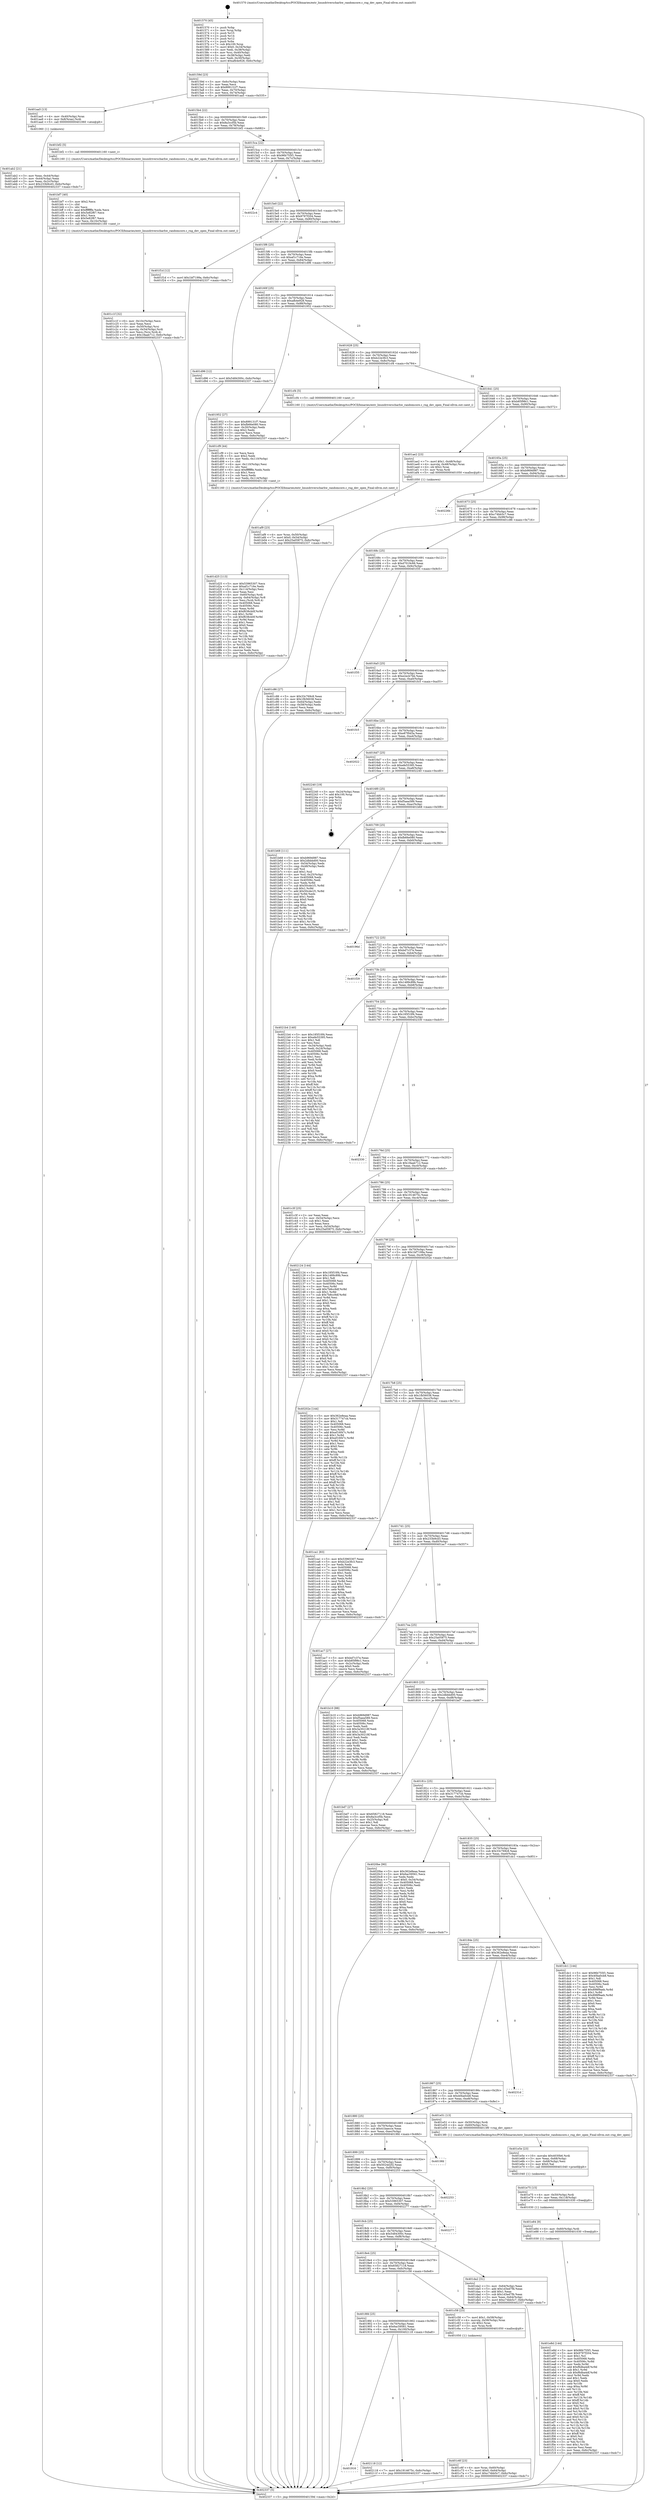 digraph "0x401570" {
  label = "0x401570 (/mnt/c/Users/mathe/Desktop/tcc/POCII/binaries/extr_linuxdriverscharhw_randomcore.c_rng_dev_open_Final-ollvm.out::main(0))"
  labelloc = "t"
  node[shape=record]

  Entry [label="",width=0.3,height=0.3,shape=circle,fillcolor=black,style=filled]
  "0x40159d" [label="{
     0x40159d [23]\l
     | [instrs]\l
     &nbsp;&nbsp;0x40159d \<+3\>: mov -0x6c(%rbp),%eax\l
     &nbsp;&nbsp;0x4015a0 \<+2\>: mov %eax,%ecx\l
     &nbsp;&nbsp;0x4015a2 \<+6\>: sub $0x899131f7,%ecx\l
     &nbsp;&nbsp;0x4015a8 \<+3\>: mov %eax,-0x70(%rbp)\l
     &nbsp;&nbsp;0x4015ab \<+3\>: mov %ecx,-0x74(%rbp)\l
     &nbsp;&nbsp;0x4015ae \<+6\>: je 0000000000401aa5 \<main+0x535\>\l
  }"]
  "0x401aa5" [label="{
     0x401aa5 [13]\l
     | [instrs]\l
     &nbsp;&nbsp;0x401aa5 \<+4\>: mov -0x40(%rbp),%rax\l
     &nbsp;&nbsp;0x401aa9 \<+4\>: mov 0x8(%rax),%rdi\l
     &nbsp;&nbsp;0x401aad \<+5\>: call 0000000000401060 \<atoi@plt\>\l
     | [calls]\l
     &nbsp;&nbsp;0x401060 \{1\} (unknown)\l
  }"]
  "0x4015b4" [label="{
     0x4015b4 [22]\l
     | [instrs]\l
     &nbsp;&nbsp;0x4015b4 \<+5\>: jmp 00000000004015b9 \<main+0x49\>\l
     &nbsp;&nbsp;0x4015b9 \<+3\>: mov -0x70(%rbp),%eax\l
     &nbsp;&nbsp;0x4015bc \<+5\>: sub $0x8a3ccf5b,%eax\l
     &nbsp;&nbsp;0x4015c1 \<+3\>: mov %eax,-0x78(%rbp)\l
     &nbsp;&nbsp;0x4015c4 \<+6\>: je 0000000000401bf2 \<main+0x682\>\l
  }"]
  Exit [label="",width=0.3,height=0.3,shape=circle,fillcolor=black,style=filled,peripheries=2]
  "0x401bf2" [label="{
     0x401bf2 [5]\l
     | [instrs]\l
     &nbsp;&nbsp;0x401bf2 \<+5\>: call 0000000000401160 \<next_i\>\l
     | [calls]\l
     &nbsp;&nbsp;0x401160 \{1\} (/mnt/c/Users/mathe/Desktop/tcc/POCII/binaries/extr_linuxdriverscharhw_randomcore.c_rng_dev_open_Final-ollvm.out::next_i)\l
  }"]
  "0x4015ca" [label="{
     0x4015ca [22]\l
     | [instrs]\l
     &nbsp;&nbsp;0x4015ca \<+5\>: jmp 00000000004015cf \<main+0x5f\>\l
     &nbsp;&nbsp;0x4015cf \<+3\>: mov -0x70(%rbp),%eax\l
     &nbsp;&nbsp;0x4015d2 \<+5\>: sub $0x96b755f1,%eax\l
     &nbsp;&nbsp;0x4015d7 \<+3\>: mov %eax,-0x7c(%rbp)\l
     &nbsp;&nbsp;0x4015da \<+6\>: je 00000000004022c4 \<main+0xd54\>\l
  }"]
  "0x401916" [label="{
     0x401916\l
  }", style=dashed]
  "0x4022c4" [label="{
     0x4022c4\l
  }", style=dashed]
  "0x4015e0" [label="{
     0x4015e0 [22]\l
     | [instrs]\l
     &nbsp;&nbsp;0x4015e0 \<+5\>: jmp 00000000004015e5 \<main+0x75\>\l
     &nbsp;&nbsp;0x4015e5 \<+3\>: mov -0x70(%rbp),%eax\l
     &nbsp;&nbsp;0x4015e8 \<+5\>: sub $0x9797f204,%eax\l
     &nbsp;&nbsp;0x4015ed \<+3\>: mov %eax,-0x80(%rbp)\l
     &nbsp;&nbsp;0x4015f0 \<+6\>: je 0000000000401f1d \<main+0x9ad\>\l
  }"]
  "0x402118" [label="{
     0x402118 [12]\l
     | [instrs]\l
     &nbsp;&nbsp;0x402118 \<+7\>: movl $0x1914675c,-0x6c(%rbp)\l
     &nbsp;&nbsp;0x40211f \<+5\>: jmp 0000000000402337 \<main+0xdc7\>\l
  }"]
  "0x401f1d" [label="{
     0x401f1d [12]\l
     | [instrs]\l
     &nbsp;&nbsp;0x401f1d \<+7\>: movl $0x1bf7199a,-0x6c(%rbp)\l
     &nbsp;&nbsp;0x401f24 \<+5\>: jmp 0000000000402337 \<main+0xdc7\>\l
  }"]
  "0x4015f6" [label="{
     0x4015f6 [25]\l
     | [instrs]\l
     &nbsp;&nbsp;0x4015f6 \<+5\>: jmp 00000000004015fb \<main+0x8b\>\l
     &nbsp;&nbsp;0x4015fb \<+3\>: mov -0x70(%rbp),%eax\l
     &nbsp;&nbsp;0x4015fe \<+5\>: sub $0xaf1c716e,%eax\l
     &nbsp;&nbsp;0x401603 \<+6\>: mov %eax,-0x84(%rbp)\l
     &nbsp;&nbsp;0x401609 \<+6\>: je 0000000000401d96 \<main+0x826\>\l
  }"]
  "0x401e8d" [label="{
     0x401e8d [144]\l
     | [instrs]\l
     &nbsp;&nbsp;0x401e8d \<+5\>: mov $0x96b755f1,%eax\l
     &nbsp;&nbsp;0x401e92 \<+5\>: mov $0x9797f204,%esi\l
     &nbsp;&nbsp;0x401e97 \<+2\>: mov $0x1,%cl\l
     &nbsp;&nbsp;0x401e99 \<+7\>: mov 0x405068,%edx\l
     &nbsp;&nbsp;0x401ea0 \<+8\>: mov 0x40506c,%r8d\l
     &nbsp;&nbsp;0x401ea8 \<+3\>: mov %edx,%r9d\l
     &nbsp;&nbsp;0x401eab \<+7\>: add $0xf6dba4df,%r9d\l
     &nbsp;&nbsp;0x401eb2 \<+4\>: sub $0x1,%r9d\l
     &nbsp;&nbsp;0x401eb6 \<+7\>: sub $0xf6dba4df,%r9d\l
     &nbsp;&nbsp;0x401ebd \<+4\>: imul %r9d,%edx\l
     &nbsp;&nbsp;0x401ec1 \<+3\>: and $0x1,%edx\l
     &nbsp;&nbsp;0x401ec4 \<+3\>: cmp $0x0,%edx\l
     &nbsp;&nbsp;0x401ec7 \<+4\>: sete %r10b\l
     &nbsp;&nbsp;0x401ecb \<+4\>: cmp $0xa,%r8d\l
     &nbsp;&nbsp;0x401ecf \<+4\>: setl %r11b\l
     &nbsp;&nbsp;0x401ed3 \<+3\>: mov %r10b,%bl\l
     &nbsp;&nbsp;0x401ed6 \<+3\>: xor $0xff,%bl\l
     &nbsp;&nbsp;0x401ed9 \<+3\>: mov %r11b,%r14b\l
     &nbsp;&nbsp;0x401edc \<+4\>: xor $0xff,%r14b\l
     &nbsp;&nbsp;0x401ee0 \<+3\>: xor $0x0,%cl\l
     &nbsp;&nbsp;0x401ee3 \<+3\>: mov %bl,%r15b\l
     &nbsp;&nbsp;0x401ee6 \<+4\>: and $0x0,%r15b\l
     &nbsp;&nbsp;0x401eea \<+3\>: and %cl,%r10b\l
     &nbsp;&nbsp;0x401eed \<+3\>: mov %r14b,%r12b\l
     &nbsp;&nbsp;0x401ef0 \<+4\>: and $0x0,%r12b\l
     &nbsp;&nbsp;0x401ef4 \<+3\>: and %cl,%r11b\l
     &nbsp;&nbsp;0x401ef7 \<+3\>: or %r10b,%r15b\l
     &nbsp;&nbsp;0x401efa \<+3\>: or %r11b,%r12b\l
     &nbsp;&nbsp;0x401efd \<+3\>: xor %r12b,%r15b\l
     &nbsp;&nbsp;0x401f00 \<+3\>: or %r14b,%bl\l
     &nbsp;&nbsp;0x401f03 \<+3\>: xor $0xff,%bl\l
     &nbsp;&nbsp;0x401f06 \<+3\>: or $0x0,%cl\l
     &nbsp;&nbsp;0x401f09 \<+2\>: and %cl,%bl\l
     &nbsp;&nbsp;0x401f0b \<+3\>: or %bl,%r15b\l
     &nbsp;&nbsp;0x401f0e \<+4\>: test $0x1,%r15b\l
     &nbsp;&nbsp;0x401f12 \<+3\>: cmovne %esi,%eax\l
     &nbsp;&nbsp;0x401f15 \<+3\>: mov %eax,-0x6c(%rbp)\l
     &nbsp;&nbsp;0x401f18 \<+5\>: jmp 0000000000402337 \<main+0xdc7\>\l
  }"]
  "0x401d96" [label="{
     0x401d96 [12]\l
     | [instrs]\l
     &nbsp;&nbsp;0x401d96 \<+7\>: movl $0x5484300c,-0x6c(%rbp)\l
     &nbsp;&nbsp;0x401d9d \<+5\>: jmp 0000000000402337 \<main+0xdc7\>\l
  }"]
  "0x40160f" [label="{
     0x40160f [25]\l
     | [instrs]\l
     &nbsp;&nbsp;0x40160f \<+5\>: jmp 0000000000401614 \<main+0xa4\>\l
     &nbsp;&nbsp;0x401614 \<+3\>: mov -0x70(%rbp),%eax\l
     &nbsp;&nbsp;0x401617 \<+5\>: sub $0xafb4e928,%eax\l
     &nbsp;&nbsp;0x40161c \<+6\>: mov %eax,-0x88(%rbp)\l
     &nbsp;&nbsp;0x401622 \<+6\>: je 0000000000401952 \<main+0x3e2\>\l
  }"]
  "0x401e84" [label="{
     0x401e84 [9]\l
     | [instrs]\l
     &nbsp;&nbsp;0x401e84 \<+4\>: mov -0x60(%rbp),%rdi\l
     &nbsp;&nbsp;0x401e88 \<+5\>: call 0000000000401030 \<free@plt\>\l
     | [calls]\l
     &nbsp;&nbsp;0x401030 \{1\} (unknown)\l
  }"]
  "0x401952" [label="{
     0x401952 [27]\l
     | [instrs]\l
     &nbsp;&nbsp;0x401952 \<+5\>: mov $0x899131f7,%eax\l
     &nbsp;&nbsp;0x401957 \<+5\>: mov $0xfb66e080,%ecx\l
     &nbsp;&nbsp;0x40195c \<+3\>: mov -0x30(%rbp),%edx\l
     &nbsp;&nbsp;0x40195f \<+3\>: cmp $0x2,%edx\l
     &nbsp;&nbsp;0x401962 \<+3\>: cmovne %ecx,%eax\l
     &nbsp;&nbsp;0x401965 \<+3\>: mov %eax,-0x6c(%rbp)\l
     &nbsp;&nbsp;0x401968 \<+5\>: jmp 0000000000402337 \<main+0xdc7\>\l
  }"]
  "0x401628" [label="{
     0x401628 [25]\l
     | [instrs]\l
     &nbsp;&nbsp;0x401628 \<+5\>: jmp 000000000040162d \<main+0xbd\>\l
     &nbsp;&nbsp;0x40162d \<+3\>: mov -0x70(%rbp),%eax\l
     &nbsp;&nbsp;0x401630 \<+5\>: sub $0xb22e3fc3,%eax\l
     &nbsp;&nbsp;0x401635 \<+6\>: mov %eax,-0x8c(%rbp)\l
     &nbsp;&nbsp;0x40163b \<+6\>: je 0000000000401cf4 \<main+0x784\>\l
  }"]
  "0x402337" [label="{
     0x402337 [5]\l
     | [instrs]\l
     &nbsp;&nbsp;0x402337 \<+5\>: jmp 000000000040159d \<main+0x2d\>\l
  }"]
  "0x401570" [label="{
     0x401570 [45]\l
     | [instrs]\l
     &nbsp;&nbsp;0x401570 \<+1\>: push %rbp\l
     &nbsp;&nbsp;0x401571 \<+3\>: mov %rsp,%rbp\l
     &nbsp;&nbsp;0x401574 \<+2\>: push %r15\l
     &nbsp;&nbsp;0x401576 \<+2\>: push %r14\l
     &nbsp;&nbsp;0x401578 \<+2\>: push %r12\l
     &nbsp;&nbsp;0x40157a \<+1\>: push %rbx\l
     &nbsp;&nbsp;0x40157b \<+7\>: sub $0x100,%rsp\l
     &nbsp;&nbsp;0x401582 \<+7\>: movl $0x0,-0x34(%rbp)\l
     &nbsp;&nbsp;0x401589 \<+3\>: mov %edi,-0x38(%rbp)\l
     &nbsp;&nbsp;0x40158c \<+4\>: mov %rsi,-0x40(%rbp)\l
     &nbsp;&nbsp;0x401590 \<+3\>: mov -0x38(%rbp),%edi\l
     &nbsp;&nbsp;0x401593 \<+3\>: mov %edi,-0x30(%rbp)\l
     &nbsp;&nbsp;0x401596 \<+7\>: movl $0xafb4e928,-0x6c(%rbp)\l
  }"]
  "0x401ab2" [label="{
     0x401ab2 [21]\l
     | [instrs]\l
     &nbsp;&nbsp;0x401ab2 \<+3\>: mov %eax,-0x44(%rbp)\l
     &nbsp;&nbsp;0x401ab5 \<+3\>: mov -0x44(%rbp),%eax\l
     &nbsp;&nbsp;0x401ab8 \<+3\>: mov %eax,-0x2c(%rbp)\l
     &nbsp;&nbsp;0x401abb \<+7\>: movl $0x233b9cd3,-0x6c(%rbp)\l
     &nbsp;&nbsp;0x401ac2 \<+5\>: jmp 0000000000402337 \<main+0xdc7\>\l
  }"]
  "0x401e75" [label="{
     0x401e75 [15]\l
     | [instrs]\l
     &nbsp;&nbsp;0x401e75 \<+4\>: mov -0x50(%rbp),%rdi\l
     &nbsp;&nbsp;0x401e79 \<+6\>: mov %eax,-0x118(%rbp)\l
     &nbsp;&nbsp;0x401e7f \<+5\>: call 0000000000401030 \<free@plt\>\l
     | [calls]\l
     &nbsp;&nbsp;0x401030 \{1\} (unknown)\l
  }"]
  "0x401cf4" [label="{
     0x401cf4 [5]\l
     | [instrs]\l
     &nbsp;&nbsp;0x401cf4 \<+5\>: call 0000000000401160 \<next_i\>\l
     | [calls]\l
     &nbsp;&nbsp;0x401160 \{1\} (/mnt/c/Users/mathe/Desktop/tcc/POCII/binaries/extr_linuxdriverscharhw_randomcore.c_rng_dev_open_Final-ollvm.out::next_i)\l
  }"]
  "0x401641" [label="{
     0x401641 [25]\l
     | [instrs]\l
     &nbsp;&nbsp;0x401641 \<+5\>: jmp 0000000000401646 \<main+0xd6\>\l
     &nbsp;&nbsp;0x401646 \<+3\>: mov -0x70(%rbp),%eax\l
     &nbsp;&nbsp;0x401649 \<+5\>: sub $0xb85f98c1,%eax\l
     &nbsp;&nbsp;0x40164e \<+6\>: mov %eax,-0x90(%rbp)\l
     &nbsp;&nbsp;0x401654 \<+6\>: je 0000000000401ae2 \<main+0x572\>\l
  }"]
  "0x401e5e" [label="{
     0x401e5e [23]\l
     | [instrs]\l
     &nbsp;&nbsp;0x401e5e \<+10\>: movabs $0x4030b6,%rdi\l
     &nbsp;&nbsp;0x401e68 \<+3\>: mov %eax,-0x68(%rbp)\l
     &nbsp;&nbsp;0x401e6b \<+3\>: mov -0x68(%rbp),%esi\l
     &nbsp;&nbsp;0x401e6e \<+2\>: mov $0x0,%al\l
     &nbsp;&nbsp;0x401e70 \<+5\>: call 0000000000401040 \<printf@plt\>\l
     | [calls]\l
     &nbsp;&nbsp;0x401040 \{1\} (unknown)\l
  }"]
  "0x401ae2" [label="{
     0x401ae2 [23]\l
     | [instrs]\l
     &nbsp;&nbsp;0x401ae2 \<+7\>: movl $0x1,-0x48(%rbp)\l
     &nbsp;&nbsp;0x401ae9 \<+4\>: movslq -0x48(%rbp),%rax\l
     &nbsp;&nbsp;0x401aed \<+4\>: shl $0x2,%rax\l
     &nbsp;&nbsp;0x401af1 \<+3\>: mov %rax,%rdi\l
     &nbsp;&nbsp;0x401af4 \<+5\>: call 0000000000401050 \<malloc@plt\>\l
     | [calls]\l
     &nbsp;&nbsp;0x401050 \{1\} (unknown)\l
  }"]
  "0x40165a" [label="{
     0x40165a [25]\l
     | [instrs]\l
     &nbsp;&nbsp;0x40165a \<+5\>: jmp 000000000040165f \<main+0xef\>\l
     &nbsp;&nbsp;0x40165f \<+3\>: mov -0x70(%rbp),%eax\l
     &nbsp;&nbsp;0x401662 \<+5\>: sub $0xb969d987,%eax\l
     &nbsp;&nbsp;0x401667 \<+6\>: mov %eax,-0x94(%rbp)\l
     &nbsp;&nbsp;0x40166d \<+6\>: je 000000000040226b \<main+0xcfb\>\l
  }"]
  "0x401d25" [label="{
     0x401d25 [113]\l
     | [instrs]\l
     &nbsp;&nbsp;0x401d25 \<+5\>: mov $0x53965307,%ecx\l
     &nbsp;&nbsp;0x401d2a \<+5\>: mov $0xaf1c716e,%edx\l
     &nbsp;&nbsp;0x401d2f \<+6\>: mov -0x114(%rbp),%esi\l
     &nbsp;&nbsp;0x401d35 \<+3\>: imul %eax,%esi\l
     &nbsp;&nbsp;0x401d38 \<+4\>: mov -0x60(%rbp),%rdi\l
     &nbsp;&nbsp;0x401d3c \<+4\>: movslq -0x64(%rbp),%r8\l
     &nbsp;&nbsp;0x401d40 \<+4\>: mov %esi,(%rdi,%r8,4)\l
     &nbsp;&nbsp;0x401d44 \<+7\>: mov 0x405068,%eax\l
     &nbsp;&nbsp;0x401d4b \<+7\>: mov 0x40506c,%esi\l
     &nbsp;&nbsp;0x401d52 \<+3\>: mov %eax,%r9d\l
     &nbsp;&nbsp;0x401d55 \<+7\>: add $0xf638cb0f,%r9d\l
     &nbsp;&nbsp;0x401d5c \<+4\>: sub $0x1,%r9d\l
     &nbsp;&nbsp;0x401d60 \<+7\>: sub $0xf638cb0f,%r9d\l
     &nbsp;&nbsp;0x401d67 \<+4\>: imul %r9d,%eax\l
     &nbsp;&nbsp;0x401d6b \<+3\>: and $0x1,%eax\l
     &nbsp;&nbsp;0x401d6e \<+3\>: cmp $0x0,%eax\l
     &nbsp;&nbsp;0x401d71 \<+4\>: sete %r10b\l
     &nbsp;&nbsp;0x401d75 \<+3\>: cmp $0xa,%esi\l
     &nbsp;&nbsp;0x401d78 \<+4\>: setl %r11b\l
     &nbsp;&nbsp;0x401d7c \<+3\>: mov %r10b,%bl\l
     &nbsp;&nbsp;0x401d7f \<+3\>: and %r11b,%bl\l
     &nbsp;&nbsp;0x401d82 \<+3\>: xor %r11b,%r10b\l
     &nbsp;&nbsp;0x401d85 \<+3\>: or %r10b,%bl\l
     &nbsp;&nbsp;0x401d88 \<+3\>: test $0x1,%bl\l
     &nbsp;&nbsp;0x401d8b \<+3\>: cmovne %edx,%ecx\l
     &nbsp;&nbsp;0x401d8e \<+3\>: mov %ecx,-0x6c(%rbp)\l
     &nbsp;&nbsp;0x401d91 \<+5\>: jmp 0000000000402337 \<main+0xdc7\>\l
  }"]
  "0x40226b" [label="{
     0x40226b\l
  }", style=dashed]
  "0x401673" [label="{
     0x401673 [25]\l
     | [instrs]\l
     &nbsp;&nbsp;0x401673 \<+5\>: jmp 0000000000401678 \<main+0x108\>\l
     &nbsp;&nbsp;0x401678 \<+3\>: mov -0x70(%rbp),%eax\l
     &nbsp;&nbsp;0x40167b \<+5\>: sub $0xc74bb5c7,%eax\l
     &nbsp;&nbsp;0x401680 \<+6\>: mov %eax,-0x98(%rbp)\l
     &nbsp;&nbsp;0x401686 \<+6\>: je 0000000000401c86 \<main+0x716\>\l
  }"]
  "0x401cf9" [label="{
     0x401cf9 [44]\l
     | [instrs]\l
     &nbsp;&nbsp;0x401cf9 \<+2\>: xor %ecx,%ecx\l
     &nbsp;&nbsp;0x401cfb \<+5\>: mov $0x2,%edx\l
     &nbsp;&nbsp;0x401d00 \<+6\>: mov %edx,-0x110(%rbp)\l
     &nbsp;&nbsp;0x401d06 \<+1\>: cltd\l
     &nbsp;&nbsp;0x401d07 \<+6\>: mov -0x110(%rbp),%esi\l
     &nbsp;&nbsp;0x401d0d \<+2\>: idiv %esi\l
     &nbsp;&nbsp;0x401d0f \<+6\>: imul $0xfffffffe,%edx,%edx\l
     &nbsp;&nbsp;0x401d15 \<+3\>: sub $0x1,%ecx\l
     &nbsp;&nbsp;0x401d18 \<+2\>: sub %ecx,%edx\l
     &nbsp;&nbsp;0x401d1a \<+6\>: mov %edx,-0x114(%rbp)\l
     &nbsp;&nbsp;0x401d20 \<+5\>: call 0000000000401160 \<next_i\>\l
     | [calls]\l
     &nbsp;&nbsp;0x401160 \{1\} (/mnt/c/Users/mathe/Desktop/tcc/POCII/binaries/extr_linuxdriverscharhw_randomcore.c_rng_dev_open_Final-ollvm.out::next_i)\l
  }"]
  "0x401c86" [label="{
     0x401c86 [27]\l
     | [instrs]\l
     &nbsp;&nbsp;0x401c86 \<+5\>: mov $0x33c769c8,%eax\l
     &nbsp;&nbsp;0x401c8b \<+5\>: mov $0x1fb56038,%ecx\l
     &nbsp;&nbsp;0x401c90 \<+3\>: mov -0x64(%rbp),%edx\l
     &nbsp;&nbsp;0x401c93 \<+3\>: cmp -0x58(%rbp),%edx\l
     &nbsp;&nbsp;0x401c96 \<+3\>: cmovl %ecx,%eax\l
     &nbsp;&nbsp;0x401c99 \<+3\>: mov %eax,-0x6c(%rbp)\l
     &nbsp;&nbsp;0x401c9c \<+5\>: jmp 0000000000402337 \<main+0xdc7\>\l
  }"]
  "0x40168c" [label="{
     0x40168c [25]\l
     | [instrs]\l
     &nbsp;&nbsp;0x40168c \<+5\>: jmp 0000000000401691 \<main+0x121\>\l
     &nbsp;&nbsp;0x401691 \<+3\>: mov -0x70(%rbp),%eax\l
     &nbsp;&nbsp;0x401694 \<+5\>: sub $0xd7019c66,%eax\l
     &nbsp;&nbsp;0x401699 \<+6\>: mov %eax,-0x9c(%rbp)\l
     &nbsp;&nbsp;0x40169f \<+6\>: je 0000000000401f35 \<main+0x9c5\>\l
  }"]
  "0x401c6f" [label="{
     0x401c6f [23]\l
     | [instrs]\l
     &nbsp;&nbsp;0x401c6f \<+4\>: mov %rax,-0x60(%rbp)\l
     &nbsp;&nbsp;0x401c73 \<+7\>: movl $0x0,-0x64(%rbp)\l
     &nbsp;&nbsp;0x401c7a \<+7\>: movl $0xc74bb5c7,-0x6c(%rbp)\l
     &nbsp;&nbsp;0x401c81 \<+5\>: jmp 0000000000402337 \<main+0xdc7\>\l
  }"]
  "0x401f35" [label="{
     0x401f35\l
  }", style=dashed]
  "0x4016a5" [label="{
     0x4016a5 [25]\l
     | [instrs]\l
     &nbsp;&nbsp;0x4016a5 \<+5\>: jmp 00000000004016aa \<main+0x13a\>\l
     &nbsp;&nbsp;0x4016aa \<+3\>: mov -0x70(%rbp),%eax\l
     &nbsp;&nbsp;0x4016ad \<+5\>: sub $0xe2ecb7bb,%eax\l
     &nbsp;&nbsp;0x4016b2 \<+6\>: mov %eax,-0xa0(%rbp)\l
     &nbsp;&nbsp;0x4016b8 \<+6\>: je 0000000000401fc5 \<main+0xa55\>\l
  }"]
  "0x4018fd" [label="{
     0x4018fd [25]\l
     | [instrs]\l
     &nbsp;&nbsp;0x4018fd \<+5\>: jmp 0000000000401902 \<main+0x392\>\l
     &nbsp;&nbsp;0x401902 \<+3\>: mov -0x70(%rbp),%eax\l
     &nbsp;&nbsp;0x401905 \<+5\>: sub $0x6ac59561,%eax\l
     &nbsp;&nbsp;0x40190a \<+6\>: mov %eax,-0x100(%rbp)\l
     &nbsp;&nbsp;0x401910 \<+6\>: je 0000000000402118 \<main+0xba8\>\l
  }"]
  "0x401fc5" [label="{
     0x401fc5\l
  }", style=dashed]
  "0x4016be" [label="{
     0x4016be [25]\l
     | [instrs]\l
     &nbsp;&nbsp;0x4016be \<+5\>: jmp 00000000004016c3 \<main+0x153\>\l
     &nbsp;&nbsp;0x4016c3 \<+3\>: mov -0x70(%rbp),%eax\l
     &nbsp;&nbsp;0x4016c6 \<+5\>: sub $0xe87f0d3a,%eax\l
     &nbsp;&nbsp;0x4016cb \<+6\>: mov %eax,-0xa4(%rbp)\l
     &nbsp;&nbsp;0x4016d1 \<+6\>: je 0000000000402022 \<main+0xab2\>\l
  }"]
  "0x401c58" [label="{
     0x401c58 [23]\l
     | [instrs]\l
     &nbsp;&nbsp;0x401c58 \<+7\>: movl $0x1,-0x58(%rbp)\l
     &nbsp;&nbsp;0x401c5f \<+4\>: movslq -0x58(%rbp),%rax\l
     &nbsp;&nbsp;0x401c63 \<+4\>: shl $0x2,%rax\l
     &nbsp;&nbsp;0x401c67 \<+3\>: mov %rax,%rdi\l
     &nbsp;&nbsp;0x401c6a \<+5\>: call 0000000000401050 \<malloc@plt\>\l
     | [calls]\l
     &nbsp;&nbsp;0x401050 \{1\} (unknown)\l
  }"]
  "0x402022" [label="{
     0x402022\l
  }", style=dashed]
  "0x4016d7" [label="{
     0x4016d7 [25]\l
     | [instrs]\l
     &nbsp;&nbsp;0x4016d7 \<+5\>: jmp 00000000004016dc \<main+0x16c\>\l
     &nbsp;&nbsp;0x4016dc \<+3\>: mov -0x70(%rbp),%eax\l
     &nbsp;&nbsp;0x4016df \<+5\>: sub $0xefe55395,%eax\l
     &nbsp;&nbsp;0x4016e4 \<+6\>: mov %eax,-0xa8(%rbp)\l
     &nbsp;&nbsp;0x4016ea \<+6\>: je 0000000000402240 \<main+0xcd0\>\l
  }"]
  "0x4018e4" [label="{
     0x4018e4 [25]\l
     | [instrs]\l
     &nbsp;&nbsp;0x4018e4 \<+5\>: jmp 00000000004018e9 \<main+0x379\>\l
     &nbsp;&nbsp;0x4018e9 \<+3\>: mov -0x70(%rbp),%eax\l
     &nbsp;&nbsp;0x4018ec \<+5\>: sub $0x65827118,%eax\l
     &nbsp;&nbsp;0x4018f1 \<+6\>: mov %eax,-0xfc(%rbp)\l
     &nbsp;&nbsp;0x4018f7 \<+6\>: je 0000000000401c58 \<main+0x6e8\>\l
  }"]
  "0x402240" [label="{
     0x402240 [19]\l
     | [instrs]\l
     &nbsp;&nbsp;0x402240 \<+3\>: mov -0x24(%rbp),%eax\l
     &nbsp;&nbsp;0x402243 \<+7\>: add $0x100,%rsp\l
     &nbsp;&nbsp;0x40224a \<+1\>: pop %rbx\l
     &nbsp;&nbsp;0x40224b \<+2\>: pop %r12\l
     &nbsp;&nbsp;0x40224d \<+2\>: pop %r14\l
     &nbsp;&nbsp;0x40224f \<+2\>: pop %r15\l
     &nbsp;&nbsp;0x402251 \<+1\>: pop %rbp\l
     &nbsp;&nbsp;0x402252 \<+1\>: ret\l
  }"]
  "0x4016f0" [label="{
     0x4016f0 [25]\l
     | [instrs]\l
     &nbsp;&nbsp;0x4016f0 \<+5\>: jmp 00000000004016f5 \<main+0x185\>\l
     &nbsp;&nbsp;0x4016f5 \<+3\>: mov -0x70(%rbp),%eax\l
     &nbsp;&nbsp;0x4016f8 \<+5\>: sub $0xf5aea589,%eax\l
     &nbsp;&nbsp;0x4016fd \<+6\>: mov %eax,-0xac(%rbp)\l
     &nbsp;&nbsp;0x401703 \<+6\>: je 0000000000401b68 \<main+0x5f8\>\l
  }"]
  "0x401da2" [label="{
     0x401da2 [31]\l
     | [instrs]\l
     &nbsp;&nbsp;0x401da2 \<+3\>: mov -0x64(%rbp),%eax\l
     &nbsp;&nbsp;0x401da5 \<+5\>: add $0x1d3ed7fb,%eax\l
     &nbsp;&nbsp;0x401daa \<+3\>: add $0x1,%eax\l
     &nbsp;&nbsp;0x401dad \<+5\>: sub $0x1d3ed7fb,%eax\l
     &nbsp;&nbsp;0x401db2 \<+3\>: mov %eax,-0x64(%rbp)\l
     &nbsp;&nbsp;0x401db5 \<+7\>: movl $0xc74bb5c7,-0x6c(%rbp)\l
     &nbsp;&nbsp;0x401dbc \<+5\>: jmp 0000000000402337 \<main+0xdc7\>\l
  }"]
  "0x401b68" [label="{
     0x401b68 [111]\l
     | [instrs]\l
     &nbsp;&nbsp;0x401b68 \<+5\>: mov $0xb969d987,%eax\l
     &nbsp;&nbsp;0x401b6d \<+5\>: mov $0x2dbbbd00,%ecx\l
     &nbsp;&nbsp;0x401b72 \<+3\>: mov -0x54(%rbp),%edx\l
     &nbsp;&nbsp;0x401b75 \<+3\>: cmp -0x48(%rbp),%edx\l
     &nbsp;&nbsp;0x401b78 \<+4\>: setl %sil\l
     &nbsp;&nbsp;0x401b7c \<+4\>: and $0x1,%sil\l
     &nbsp;&nbsp;0x401b80 \<+4\>: mov %sil,-0x25(%rbp)\l
     &nbsp;&nbsp;0x401b84 \<+7\>: mov 0x405068,%edx\l
     &nbsp;&nbsp;0x401b8b \<+7\>: mov 0x40506c,%edi\l
     &nbsp;&nbsp;0x401b92 \<+3\>: mov %edx,%r8d\l
     &nbsp;&nbsp;0x401b95 \<+7\>: sub $0x50cde1f1,%r8d\l
     &nbsp;&nbsp;0x401b9c \<+4\>: sub $0x1,%r8d\l
     &nbsp;&nbsp;0x401ba0 \<+7\>: add $0x50cde1f1,%r8d\l
     &nbsp;&nbsp;0x401ba7 \<+4\>: imul %r8d,%edx\l
     &nbsp;&nbsp;0x401bab \<+3\>: and $0x1,%edx\l
     &nbsp;&nbsp;0x401bae \<+3\>: cmp $0x0,%edx\l
     &nbsp;&nbsp;0x401bb1 \<+4\>: sete %sil\l
     &nbsp;&nbsp;0x401bb5 \<+3\>: cmp $0xa,%edi\l
     &nbsp;&nbsp;0x401bb8 \<+4\>: setl %r9b\l
     &nbsp;&nbsp;0x401bbc \<+3\>: mov %sil,%r10b\l
     &nbsp;&nbsp;0x401bbf \<+3\>: and %r9b,%r10b\l
     &nbsp;&nbsp;0x401bc2 \<+3\>: xor %r9b,%sil\l
     &nbsp;&nbsp;0x401bc5 \<+3\>: or %sil,%r10b\l
     &nbsp;&nbsp;0x401bc8 \<+4\>: test $0x1,%r10b\l
     &nbsp;&nbsp;0x401bcc \<+3\>: cmovne %ecx,%eax\l
     &nbsp;&nbsp;0x401bcf \<+3\>: mov %eax,-0x6c(%rbp)\l
     &nbsp;&nbsp;0x401bd2 \<+5\>: jmp 0000000000402337 \<main+0xdc7\>\l
  }"]
  "0x401709" [label="{
     0x401709 [25]\l
     | [instrs]\l
     &nbsp;&nbsp;0x401709 \<+5\>: jmp 000000000040170e \<main+0x19e\>\l
     &nbsp;&nbsp;0x40170e \<+3\>: mov -0x70(%rbp),%eax\l
     &nbsp;&nbsp;0x401711 \<+5\>: sub $0xfb66e080,%eax\l
     &nbsp;&nbsp;0x401716 \<+6\>: mov %eax,-0xb0(%rbp)\l
     &nbsp;&nbsp;0x40171c \<+6\>: je 000000000040196d \<main+0x3fd\>\l
  }"]
  "0x4018cb" [label="{
     0x4018cb [25]\l
     | [instrs]\l
     &nbsp;&nbsp;0x4018cb \<+5\>: jmp 00000000004018d0 \<main+0x360\>\l
     &nbsp;&nbsp;0x4018d0 \<+3\>: mov -0x70(%rbp),%eax\l
     &nbsp;&nbsp;0x4018d3 \<+5\>: sub $0x5484300c,%eax\l
     &nbsp;&nbsp;0x4018d8 \<+6\>: mov %eax,-0xf8(%rbp)\l
     &nbsp;&nbsp;0x4018de \<+6\>: je 0000000000401da2 \<main+0x832\>\l
  }"]
  "0x40196d" [label="{
     0x40196d\l
  }", style=dashed]
  "0x401722" [label="{
     0x401722 [25]\l
     | [instrs]\l
     &nbsp;&nbsp;0x401722 \<+5\>: jmp 0000000000401727 \<main+0x1b7\>\l
     &nbsp;&nbsp;0x401727 \<+3\>: mov -0x70(%rbp),%eax\l
     &nbsp;&nbsp;0x40172a \<+5\>: sub $0xbd7c37e,%eax\l
     &nbsp;&nbsp;0x40172f \<+6\>: mov %eax,-0xb4(%rbp)\l
     &nbsp;&nbsp;0x401735 \<+6\>: je 0000000000401f29 \<main+0x9b9\>\l
  }"]
  "0x402277" [label="{
     0x402277\l
  }", style=dashed]
  "0x401f29" [label="{
     0x401f29\l
  }", style=dashed]
  "0x40173b" [label="{
     0x40173b [25]\l
     | [instrs]\l
     &nbsp;&nbsp;0x40173b \<+5\>: jmp 0000000000401740 \<main+0x1d0\>\l
     &nbsp;&nbsp;0x401740 \<+3\>: mov -0x70(%rbp),%eax\l
     &nbsp;&nbsp;0x401743 \<+5\>: sub $0x1489c89b,%eax\l
     &nbsp;&nbsp;0x401748 \<+6\>: mov %eax,-0xb8(%rbp)\l
     &nbsp;&nbsp;0x40174e \<+6\>: je 00000000004021b4 \<main+0xc44\>\l
  }"]
  "0x4018b2" [label="{
     0x4018b2 [25]\l
     | [instrs]\l
     &nbsp;&nbsp;0x4018b2 \<+5\>: jmp 00000000004018b7 \<main+0x347\>\l
     &nbsp;&nbsp;0x4018b7 \<+3\>: mov -0x70(%rbp),%eax\l
     &nbsp;&nbsp;0x4018ba \<+5\>: sub $0x53965307,%eax\l
     &nbsp;&nbsp;0x4018bf \<+6\>: mov %eax,-0xf4(%rbp)\l
     &nbsp;&nbsp;0x4018c5 \<+6\>: je 0000000000402277 \<main+0xd07\>\l
  }"]
  "0x4021b4" [label="{
     0x4021b4 [140]\l
     | [instrs]\l
     &nbsp;&nbsp;0x4021b4 \<+5\>: mov $0x185f10f4,%eax\l
     &nbsp;&nbsp;0x4021b9 \<+5\>: mov $0xefe55395,%ecx\l
     &nbsp;&nbsp;0x4021be \<+2\>: mov $0x1,%dl\l
     &nbsp;&nbsp;0x4021c0 \<+2\>: xor %esi,%esi\l
     &nbsp;&nbsp;0x4021c2 \<+3\>: mov -0x34(%rbp),%edi\l
     &nbsp;&nbsp;0x4021c5 \<+3\>: mov %edi,-0x24(%rbp)\l
     &nbsp;&nbsp;0x4021c8 \<+7\>: mov 0x405068,%edi\l
     &nbsp;&nbsp;0x4021cf \<+8\>: mov 0x40506c,%r8d\l
     &nbsp;&nbsp;0x4021d7 \<+3\>: sub $0x1,%esi\l
     &nbsp;&nbsp;0x4021da \<+3\>: mov %edi,%r9d\l
     &nbsp;&nbsp;0x4021dd \<+3\>: add %esi,%r9d\l
     &nbsp;&nbsp;0x4021e0 \<+4\>: imul %r9d,%edi\l
     &nbsp;&nbsp;0x4021e4 \<+3\>: and $0x1,%edi\l
     &nbsp;&nbsp;0x4021e7 \<+3\>: cmp $0x0,%edi\l
     &nbsp;&nbsp;0x4021ea \<+4\>: sete %r10b\l
     &nbsp;&nbsp;0x4021ee \<+4\>: cmp $0xa,%r8d\l
     &nbsp;&nbsp;0x4021f2 \<+4\>: setl %r11b\l
     &nbsp;&nbsp;0x4021f6 \<+3\>: mov %r10b,%bl\l
     &nbsp;&nbsp;0x4021f9 \<+3\>: xor $0xff,%bl\l
     &nbsp;&nbsp;0x4021fc \<+3\>: mov %r11b,%r14b\l
     &nbsp;&nbsp;0x4021ff \<+4\>: xor $0xff,%r14b\l
     &nbsp;&nbsp;0x402203 \<+3\>: xor $0x1,%dl\l
     &nbsp;&nbsp;0x402206 \<+3\>: mov %bl,%r15b\l
     &nbsp;&nbsp;0x402209 \<+4\>: and $0xff,%r15b\l
     &nbsp;&nbsp;0x40220d \<+3\>: and %dl,%r10b\l
     &nbsp;&nbsp;0x402210 \<+3\>: mov %r14b,%r12b\l
     &nbsp;&nbsp;0x402213 \<+4\>: and $0xff,%r12b\l
     &nbsp;&nbsp;0x402217 \<+3\>: and %dl,%r11b\l
     &nbsp;&nbsp;0x40221a \<+3\>: or %r10b,%r15b\l
     &nbsp;&nbsp;0x40221d \<+3\>: or %r11b,%r12b\l
     &nbsp;&nbsp;0x402220 \<+3\>: xor %r12b,%r15b\l
     &nbsp;&nbsp;0x402223 \<+3\>: or %r14b,%bl\l
     &nbsp;&nbsp;0x402226 \<+3\>: xor $0xff,%bl\l
     &nbsp;&nbsp;0x402229 \<+3\>: or $0x1,%dl\l
     &nbsp;&nbsp;0x40222c \<+2\>: and %dl,%bl\l
     &nbsp;&nbsp;0x40222e \<+3\>: or %bl,%r15b\l
     &nbsp;&nbsp;0x402231 \<+4\>: test $0x1,%r15b\l
     &nbsp;&nbsp;0x402235 \<+3\>: cmovne %ecx,%eax\l
     &nbsp;&nbsp;0x402238 \<+3\>: mov %eax,-0x6c(%rbp)\l
     &nbsp;&nbsp;0x40223b \<+5\>: jmp 0000000000402337 \<main+0xdc7\>\l
  }"]
  "0x401754" [label="{
     0x401754 [25]\l
     | [instrs]\l
     &nbsp;&nbsp;0x401754 \<+5\>: jmp 0000000000401759 \<main+0x1e9\>\l
     &nbsp;&nbsp;0x401759 \<+3\>: mov -0x70(%rbp),%eax\l
     &nbsp;&nbsp;0x40175c \<+5\>: sub $0x185f10f4,%eax\l
     &nbsp;&nbsp;0x401761 \<+6\>: mov %eax,-0xbc(%rbp)\l
     &nbsp;&nbsp;0x401767 \<+6\>: je 0000000000402330 \<main+0xdc0\>\l
  }"]
  "0x402253" [label="{
     0x402253\l
  }", style=dashed]
  "0x402330" [label="{
     0x402330\l
  }", style=dashed]
  "0x40176d" [label="{
     0x40176d [25]\l
     | [instrs]\l
     &nbsp;&nbsp;0x40176d \<+5\>: jmp 0000000000401772 \<main+0x202\>\l
     &nbsp;&nbsp;0x401772 \<+3\>: mov -0x70(%rbp),%eax\l
     &nbsp;&nbsp;0x401775 \<+5\>: sub $0x18aab712,%eax\l
     &nbsp;&nbsp;0x40177a \<+6\>: mov %eax,-0xc0(%rbp)\l
     &nbsp;&nbsp;0x401780 \<+6\>: je 0000000000401c3f \<main+0x6cf\>\l
  }"]
  "0x401899" [label="{
     0x401899 [25]\l
     | [instrs]\l
     &nbsp;&nbsp;0x401899 \<+5\>: jmp 000000000040189e \<main+0x32e\>\l
     &nbsp;&nbsp;0x40189e \<+3\>: mov -0x70(%rbp),%eax\l
     &nbsp;&nbsp;0x4018a1 \<+5\>: sub $0x5024d2f2,%eax\l
     &nbsp;&nbsp;0x4018a6 \<+6\>: mov %eax,-0xf0(%rbp)\l
     &nbsp;&nbsp;0x4018ac \<+6\>: je 0000000000402253 \<main+0xce3\>\l
  }"]
  "0x401c3f" [label="{
     0x401c3f [25]\l
     | [instrs]\l
     &nbsp;&nbsp;0x401c3f \<+2\>: xor %eax,%eax\l
     &nbsp;&nbsp;0x401c41 \<+3\>: mov -0x54(%rbp),%ecx\l
     &nbsp;&nbsp;0x401c44 \<+3\>: sub $0x1,%eax\l
     &nbsp;&nbsp;0x401c47 \<+2\>: sub %eax,%ecx\l
     &nbsp;&nbsp;0x401c49 \<+3\>: mov %ecx,-0x54(%rbp)\l
     &nbsp;&nbsp;0x401c4c \<+7\>: movl $0x25a05875,-0x6c(%rbp)\l
     &nbsp;&nbsp;0x401c53 \<+5\>: jmp 0000000000402337 \<main+0xdc7\>\l
  }"]
  "0x401786" [label="{
     0x401786 [25]\l
     | [instrs]\l
     &nbsp;&nbsp;0x401786 \<+5\>: jmp 000000000040178b \<main+0x21b\>\l
     &nbsp;&nbsp;0x40178b \<+3\>: mov -0x70(%rbp),%eax\l
     &nbsp;&nbsp;0x40178e \<+5\>: sub $0x1914675c,%eax\l
     &nbsp;&nbsp;0x401793 \<+6\>: mov %eax,-0xc4(%rbp)\l
     &nbsp;&nbsp;0x401799 \<+6\>: je 0000000000402124 \<main+0xbb4\>\l
  }"]
  "0x4019fd" [label="{
     0x4019fd\l
  }", style=dashed]
  "0x402124" [label="{
     0x402124 [144]\l
     | [instrs]\l
     &nbsp;&nbsp;0x402124 \<+5\>: mov $0x185f10f4,%eax\l
     &nbsp;&nbsp;0x402129 \<+5\>: mov $0x1489c89b,%ecx\l
     &nbsp;&nbsp;0x40212e \<+2\>: mov $0x1,%dl\l
     &nbsp;&nbsp;0x402130 \<+7\>: mov 0x405068,%esi\l
     &nbsp;&nbsp;0x402137 \<+7\>: mov 0x40506c,%edi\l
     &nbsp;&nbsp;0x40213e \<+3\>: mov %esi,%r8d\l
     &nbsp;&nbsp;0x402141 \<+7\>: add $0x7b8cc9df,%r8d\l
     &nbsp;&nbsp;0x402148 \<+4\>: sub $0x1,%r8d\l
     &nbsp;&nbsp;0x40214c \<+7\>: sub $0x7b8cc9df,%r8d\l
     &nbsp;&nbsp;0x402153 \<+4\>: imul %r8d,%esi\l
     &nbsp;&nbsp;0x402157 \<+3\>: and $0x1,%esi\l
     &nbsp;&nbsp;0x40215a \<+3\>: cmp $0x0,%esi\l
     &nbsp;&nbsp;0x40215d \<+4\>: sete %r9b\l
     &nbsp;&nbsp;0x402161 \<+3\>: cmp $0xa,%edi\l
     &nbsp;&nbsp;0x402164 \<+4\>: setl %r10b\l
     &nbsp;&nbsp;0x402168 \<+3\>: mov %r9b,%r11b\l
     &nbsp;&nbsp;0x40216b \<+4\>: xor $0xff,%r11b\l
     &nbsp;&nbsp;0x40216f \<+3\>: mov %r10b,%bl\l
     &nbsp;&nbsp;0x402172 \<+3\>: xor $0xff,%bl\l
     &nbsp;&nbsp;0x402175 \<+3\>: xor $0x0,%dl\l
     &nbsp;&nbsp;0x402178 \<+3\>: mov %r11b,%r14b\l
     &nbsp;&nbsp;0x40217b \<+4\>: and $0x0,%r14b\l
     &nbsp;&nbsp;0x40217f \<+3\>: and %dl,%r9b\l
     &nbsp;&nbsp;0x402182 \<+3\>: mov %bl,%r15b\l
     &nbsp;&nbsp;0x402185 \<+4\>: and $0x0,%r15b\l
     &nbsp;&nbsp;0x402189 \<+3\>: and %dl,%r10b\l
     &nbsp;&nbsp;0x40218c \<+3\>: or %r9b,%r14b\l
     &nbsp;&nbsp;0x40218f \<+3\>: or %r10b,%r15b\l
     &nbsp;&nbsp;0x402192 \<+3\>: xor %r15b,%r14b\l
     &nbsp;&nbsp;0x402195 \<+3\>: or %bl,%r11b\l
     &nbsp;&nbsp;0x402198 \<+4\>: xor $0xff,%r11b\l
     &nbsp;&nbsp;0x40219c \<+3\>: or $0x0,%dl\l
     &nbsp;&nbsp;0x40219f \<+3\>: and %dl,%r11b\l
     &nbsp;&nbsp;0x4021a2 \<+3\>: or %r11b,%r14b\l
     &nbsp;&nbsp;0x4021a5 \<+4\>: test $0x1,%r14b\l
     &nbsp;&nbsp;0x4021a9 \<+3\>: cmovne %ecx,%eax\l
     &nbsp;&nbsp;0x4021ac \<+3\>: mov %eax,-0x6c(%rbp)\l
     &nbsp;&nbsp;0x4021af \<+5\>: jmp 0000000000402337 \<main+0xdc7\>\l
  }"]
  "0x40179f" [label="{
     0x40179f [25]\l
     | [instrs]\l
     &nbsp;&nbsp;0x40179f \<+5\>: jmp 00000000004017a4 \<main+0x234\>\l
     &nbsp;&nbsp;0x4017a4 \<+3\>: mov -0x70(%rbp),%eax\l
     &nbsp;&nbsp;0x4017a7 \<+5\>: sub $0x1bf7199a,%eax\l
     &nbsp;&nbsp;0x4017ac \<+6\>: mov %eax,-0xc8(%rbp)\l
     &nbsp;&nbsp;0x4017b2 \<+6\>: je 000000000040202e \<main+0xabe\>\l
  }"]
  "0x401880" [label="{
     0x401880 [25]\l
     | [instrs]\l
     &nbsp;&nbsp;0x401880 \<+5\>: jmp 0000000000401885 \<main+0x315\>\l
     &nbsp;&nbsp;0x401885 \<+3\>: mov -0x70(%rbp),%eax\l
     &nbsp;&nbsp;0x401888 \<+5\>: sub $0x41baecce,%eax\l
     &nbsp;&nbsp;0x40188d \<+6\>: mov %eax,-0xec(%rbp)\l
     &nbsp;&nbsp;0x401893 \<+6\>: je 00000000004019fd \<main+0x48d\>\l
  }"]
  "0x40202e" [label="{
     0x40202e [144]\l
     | [instrs]\l
     &nbsp;&nbsp;0x40202e \<+5\>: mov $0x362e8eaa,%eax\l
     &nbsp;&nbsp;0x402033 \<+5\>: mov $0x317747cb,%ecx\l
     &nbsp;&nbsp;0x402038 \<+2\>: mov $0x1,%dl\l
     &nbsp;&nbsp;0x40203a \<+7\>: mov 0x405068,%esi\l
     &nbsp;&nbsp;0x402041 \<+7\>: mov 0x40506c,%edi\l
     &nbsp;&nbsp;0x402048 \<+3\>: mov %esi,%r8d\l
     &nbsp;&nbsp;0x40204b \<+7\>: add $0xef16f47c,%r8d\l
     &nbsp;&nbsp;0x402052 \<+4\>: sub $0x1,%r8d\l
     &nbsp;&nbsp;0x402056 \<+7\>: sub $0xef16f47c,%r8d\l
     &nbsp;&nbsp;0x40205d \<+4\>: imul %r8d,%esi\l
     &nbsp;&nbsp;0x402061 \<+3\>: and $0x1,%esi\l
     &nbsp;&nbsp;0x402064 \<+3\>: cmp $0x0,%esi\l
     &nbsp;&nbsp;0x402067 \<+4\>: sete %r9b\l
     &nbsp;&nbsp;0x40206b \<+3\>: cmp $0xa,%edi\l
     &nbsp;&nbsp;0x40206e \<+4\>: setl %r10b\l
     &nbsp;&nbsp;0x402072 \<+3\>: mov %r9b,%r11b\l
     &nbsp;&nbsp;0x402075 \<+4\>: xor $0xff,%r11b\l
     &nbsp;&nbsp;0x402079 \<+3\>: mov %r10b,%bl\l
     &nbsp;&nbsp;0x40207c \<+3\>: xor $0xff,%bl\l
     &nbsp;&nbsp;0x40207f \<+3\>: xor $0x1,%dl\l
     &nbsp;&nbsp;0x402082 \<+3\>: mov %r11b,%r14b\l
     &nbsp;&nbsp;0x402085 \<+4\>: and $0xff,%r14b\l
     &nbsp;&nbsp;0x402089 \<+3\>: and %dl,%r9b\l
     &nbsp;&nbsp;0x40208c \<+3\>: mov %bl,%r15b\l
     &nbsp;&nbsp;0x40208f \<+4\>: and $0xff,%r15b\l
     &nbsp;&nbsp;0x402093 \<+3\>: and %dl,%r10b\l
     &nbsp;&nbsp;0x402096 \<+3\>: or %r9b,%r14b\l
     &nbsp;&nbsp;0x402099 \<+3\>: or %r10b,%r15b\l
     &nbsp;&nbsp;0x40209c \<+3\>: xor %r15b,%r14b\l
     &nbsp;&nbsp;0x40209f \<+3\>: or %bl,%r11b\l
     &nbsp;&nbsp;0x4020a2 \<+4\>: xor $0xff,%r11b\l
     &nbsp;&nbsp;0x4020a6 \<+3\>: or $0x1,%dl\l
     &nbsp;&nbsp;0x4020a9 \<+3\>: and %dl,%r11b\l
     &nbsp;&nbsp;0x4020ac \<+3\>: or %r11b,%r14b\l
     &nbsp;&nbsp;0x4020af \<+4\>: test $0x1,%r14b\l
     &nbsp;&nbsp;0x4020b3 \<+3\>: cmovne %ecx,%eax\l
     &nbsp;&nbsp;0x4020b6 \<+3\>: mov %eax,-0x6c(%rbp)\l
     &nbsp;&nbsp;0x4020b9 \<+5\>: jmp 0000000000402337 \<main+0xdc7\>\l
  }"]
  "0x4017b8" [label="{
     0x4017b8 [25]\l
     | [instrs]\l
     &nbsp;&nbsp;0x4017b8 \<+5\>: jmp 00000000004017bd \<main+0x24d\>\l
     &nbsp;&nbsp;0x4017bd \<+3\>: mov -0x70(%rbp),%eax\l
     &nbsp;&nbsp;0x4017c0 \<+5\>: sub $0x1fb56038,%eax\l
     &nbsp;&nbsp;0x4017c5 \<+6\>: mov %eax,-0xcc(%rbp)\l
     &nbsp;&nbsp;0x4017cb \<+6\>: je 0000000000401ca1 \<main+0x731\>\l
  }"]
  "0x401e51" [label="{
     0x401e51 [13]\l
     | [instrs]\l
     &nbsp;&nbsp;0x401e51 \<+4\>: mov -0x50(%rbp),%rdi\l
     &nbsp;&nbsp;0x401e55 \<+4\>: mov -0x60(%rbp),%rsi\l
     &nbsp;&nbsp;0x401e59 \<+5\>: call 00000000004013f0 \<rng_dev_open\>\l
     | [calls]\l
     &nbsp;&nbsp;0x4013f0 \{1\} (/mnt/c/Users/mathe/Desktop/tcc/POCII/binaries/extr_linuxdriverscharhw_randomcore.c_rng_dev_open_Final-ollvm.out::rng_dev_open)\l
  }"]
  "0x401ca1" [label="{
     0x401ca1 [83]\l
     | [instrs]\l
     &nbsp;&nbsp;0x401ca1 \<+5\>: mov $0x53965307,%eax\l
     &nbsp;&nbsp;0x401ca6 \<+5\>: mov $0xb22e3fc3,%ecx\l
     &nbsp;&nbsp;0x401cab \<+2\>: xor %edx,%edx\l
     &nbsp;&nbsp;0x401cad \<+7\>: mov 0x405068,%esi\l
     &nbsp;&nbsp;0x401cb4 \<+7\>: mov 0x40506c,%edi\l
     &nbsp;&nbsp;0x401cbb \<+3\>: sub $0x1,%edx\l
     &nbsp;&nbsp;0x401cbe \<+3\>: mov %esi,%r8d\l
     &nbsp;&nbsp;0x401cc1 \<+3\>: add %edx,%r8d\l
     &nbsp;&nbsp;0x401cc4 \<+4\>: imul %r8d,%esi\l
     &nbsp;&nbsp;0x401cc8 \<+3\>: and $0x1,%esi\l
     &nbsp;&nbsp;0x401ccb \<+3\>: cmp $0x0,%esi\l
     &nbsp;&nbsp;0x401cce \<+4\>: sete %r9b\l
     &nbsp;&nbsp;0x401cd2 \<+3\>: cmp $0xa,%edi\l
     &nbsp;&nbsp;0x401cd5 \<+4\>: setl %r10b\l
     &nbsp;&nbsp;0x401cd9 \<+3\>: mov %r9b,%r11b\l
     &nbsp;&nbsp;0x401cdc \<+3\>: and %r10b,%r11b\l
     &nbsp;&nbsp;0x401cdf \<+3\>: xor %r10b,%r9b\l
     &nbsp;&nbsp;0x401ce2 \<+3\>: or %r9b,%r11b\l
     &nbsp;&nbsp;0x401ce5 \<+4\>: test $0x1,%r11b\l
     &nbsp;&nbsp;0x401ce9 \<+3\>: cmovne %ecx,%eax\l
     &nbsp;&nbsp;0x401cec \<+3\>: mov %eax,-0x6c(%rbp)\l
     &nbsp;&nbsp;0x401cef \<+5\>: jmp 0000000000402337 \<main+0xdc7\>\l
  }"]
  "0x4017d1" [label="{
     0x4017d1 [25]\l
     | [instrs]\l
     &nbsp;&nbsp;0x4017d1 \<+5\>: jmp 00000000004017d6 \<main+0x266\>\l
     &nbsp;&nbsp;0x4017d6 \<+3\>: mov -0x70(%rbp),%eax\l
     &nbsp;&nbsp;0x4017d9 \<+5\>: sub $0x233b9cd3,%eax\l
     &nbsp;&nbsp;0x4017de \<+6\>: mov %eax,-0xd0(%rbp)\l
     &nbsp;&nbsp;0x4017e4 \<+6\>: je 0000000000401ac7 \<main+0x557\>\l
  }"]
  "0x401867" [label="{
     0x401867 [25]\l
     | [instrs]\l
     &nbsp;&nbsp;0x401867 \<+5\>: jmp 000000000040186c \<main+0x2fc\>\l
     &nbsp;&nbsp;0x40186c \<+3\>: mov -0x70(%rbp),%eax\l
     &nbsp;&nbsp;0x40186f \<+5\>: sub $0x40ba0cb8,%eax\l
     &nbsp;&nbsp;0x401874 \<+6\>: mov %eax,-0xe8(%rbp)\l
     &nbsp;&nbsp;0x40187a \<+6\>: je 0000000000401e51 \<main+0x8e1\>\l
  }"]
  "0x401ac7" [label="{
     0x401ac7 [27]\l
     | [instrs]\l
     &nbsp;&nbsp;0x401ac7 \<+5\>: mov $0xbd7c37e,%eax\l
     &nbsp;&nbsp;0x401acc \<+5\>: mov $0xb85f98c1,%ecx\l
     &nbsp;&nbsp;0x401ad1 \<+3\>: mov -0x2c(%rbp),%edx\l
     &nbsp;&nbsp;0x401ad4 \<+3\>: cmp $0x0,%edx\l
     &nbsp;&nbsp;0x401ad7 \<+3\>: cmove %ecx,%eax\l
     &nbsp;&nbsp;0x401ada \<+3\>: mov %eax,-0x6c(%rbp)\l
     &nbsp;&nbsp;0x401add \<+5\>: jmp 0000000000402337 \<main+0xdc7\>\l
  }"]
  "0x4017ea" [label="{
     0x4017ea [25]\l
     | [instrs]\l
     &nbsp;&nbsp;0x4017ea \<+5\>: jmp 00000000004017ef \<main+0x27f\>\l
     &nbsp;&nbsp;0x4017ef \<+3\>: mov -0x70(%rbp),%eax\l
     &nbsp;&nbsp;0x4017f2 \<+5\>: sub $0x25a05875,%eax\l
     &nbsp;&nbsp;0x4017f7 \<+6\>: mov %eax,-0xd4(%rbp)\l
     &nbsp;&nbsp;0x4017fd \<+6\>: je 0000000000401b10 \<main+0x5a0\>\l
  }"]
  "0x401af9" [label="{
     0x401af9 [23]\l
     | [instrs]\l
     &nbsp;&nbsp;0x401af9 \<+4\>: mov %rax,-0x50(%rbp)\l
     &nbsp;&nbsp;0x401afd \<+7\>: movl $0x0,-0x54(%rbp)\l
     &nbsp;&nbsp;0x401b04 \<+7\>: movl $0x25a05875,-0x6c(%rbp)\l
     &nbsp;&nbsp;0x401b0b \<+5\>: jmp 0000000000402337 \<main+0xdc7\>\l
  }"]
  "0x40231d" [label="{
     0x40231d\l
  }", style=dashed]
  "0x401b10" [label="{
     0x401b10 [88]\l
     | [instrs]\l
     &nbsp;&nbsp;0x401b10 \<+5\>: mov $0xb969d987,%eax\l
     &nbsp;&nbsp;0x401b15 \<+5\>: mov $0xf5aea589,%ecx\l
     &nbsp;&nbsp;0x401b1a \<+7\>: mov 0x405068,%edx\l
     &nbsp;&nbsp;0x401b21 \<+7\>: mov 0x40506c,%esi\l
     &nbsp;&nbsp;0x401b28 \<+2\>: mov %edx,%edi\l
     &nbsp;&nbsp;0x401b2a \<+6\>: sub $0x3a30218f,%edi\l
     &nbsp;&nbsp;0x401b30 \<+3\>: sub $0x1,%edi\l
     &nbsp;&nbsp;0x401b33 \<+6\>: add $0x3a30218f,%edi\l
     &nbsp;&nbsp;0x401b39 \<+3\>: imul %edi,%edx\l
     &nbsp;&nbsp;0x401b3c \<+3\>: and $0x1,%edx\l
     &nbsp;&nbsp;0x401b3f \<+3\>: cmp $0x0,%edx\l
     &nbsp;&nbsp;0x401b42 \<+4\>: sete %r8b\l
     &nbsp;&nbsp;0x401b46 \<+3\>: cmp $0xa,%esi\l
     &nbsp;&nbsp;0x401b49 \<+4\>: setl %r9b\l
     &nbsp;&nbsp;0x401b4d \<+3\>: mov %r8b,%r10b\l
     &nbsp;&nbsp;0x401b50 \<+3\>: and %r9b,%r10b\l
     &nbsp;&nbsp;0x401b53 \<+3\>: xor %r9b,%r8b\l
     &nbsp;&nbsp;0x401b56 \<+3\>: or %r8b,%r10b\l
     &nbsp;&nbsp;0x401b59 \<+4\>: test $0x1,%r10b\l
     &nbsp;&nbsp;0x401b5d \<+3\>: cmovne %ecx,%eax\l
     &nbsp;&nbsp;0x401b60 \<+3\>: mov %eax,-0x6c(%rbp)\l
     &nbsp;&nbsp;0x401b63 \<+5\>: jmp 0000000000402337 \<main+0xdc7\>\l
  }"]
  "0x401803" [label="{
     0x401803 [25]\l
     | [instrs]\l
     &nbsp;&nbsp;0x401803 \<+5\>: jmp 0000000000401808 \<main+0x298\>\l
     &nbsp;&nbsp;0x401808 \<+3\>: mov -0x70(%rbp),%eax\l
     &nbsp;&nbsp;0x40180b \<+5\>: sub $0x2dbbbd00,%eax\l
     &nbsp;&nbsp;0x401810 \<+6\>: mov %eax,-0xd8(%rbp)\l
     &nbsp;&nbsp;0x401816 \<+6\>: je 0000000000401bd7 \<main+0x667\>\l
  }"]
  "0x40184e" [label="{
     0x40184e [25]\l
     | [instrs]\l
     &nbsp;&nbsp;0x40184e \<+5\>: jmp 0000000000401853 \<main+0x2e3\>\l
     &nbsp;&nbsp;0x401853 \<+3\>: mov -0x70(%rbp),%eax\l
     &nbsp;&nbsp;0x401856 \<+5\>: sub $0x362e8eaa,%eax\l
     &nbsp;&nbsp;0x40185b \<+6\>: mov %eax,-0xe4(%rbp)\l
     &nbsp;&nbsp;0x401861 \<+6\>: je 000000000040231d \<main+0xdad\>\l
  }"]
  "0x401bd7" [label="{
     0x401bd7 [27]\l
     | [instrs]\l
     &nbsp;&nbsp;0x401bd7 \<+5\>: mov $0x65827118,%eax\l
     &nbsp;&nbsp;0x401bdc \<+5\>: mov $0x8a3ccf5b,%ecx\l
     &nbsp;&nbsp;0x401be1 \<+3\>: mov -0x25(%rbp),%dl\l
     &nbsp;&nbsp;0x401be4 \<+3\>: test $0x1,%dl\l
     &nbsp;&nbsp;0x401be7 \<+3\>: cmovne %ecx,%eax\l
     &nbsp;&nbsp;0x401bea \<+3\>: mov %eax,-0x6c(%rbp)\l
     &nbsp;&nbsp;0x401bed \<+5\>: jmp 0000000000402337 \<main+0xdc7\>\l
  }"]
  "0x40181c" [label="{
     0x40181c [25]\l
     | [instrs]\l
     &nbsp;&nbsp;0x40181c \<+5\>: jmp 0000000000401821 \<main+0x2b1\>\l
     &nbsp;&nbsp;0x401821 \<+3\>: mov -0x70(%rbp),%eax\l
     &nbsp;&nbsp;0x401824 \<+5\>: sub $0x317747cb,%eax\l
     &nbsp;&nbsp;0x401829 \<+6\>: mov %eax,-0xdc(%rbp)\l
     &nbsp;&nbsp;0x40182f \<+6\>: je 00000000004020be \<main+0xb4e\>\l
  }"]
  "0x401bf7" [label="{
     0x401bf7 [40]\l
     | [instrs]\l
     &nbsp;&nbsp;0x401bf7 \<+5\>: mov $0x2,%ecx\l
     &nbsp;&nbsp;0x401bfc \<+1\>: cltd\l
     &nbsp;&nbsp;0x401bfd \<+2\>: idiv %ecx\l
     &nbsp;&nbsp;0x401bff \<+6\>: imul $0xfffffffe,%edx,%ecx\l
     &nbsp;&nbsp;0x401c05 \<+6\>: add $0x5e82f67,%ecx\l
     &nbsp;&nbsp;0x401c0b \<+3\>: add $0x1,%ecx\l
     &nbsp;&nbsp;0x401c0e \<+6\>: sub $0x5e82f67,%ecx\l
     &nbsp;&nbsp;0x401c14 \<+6\>: mov %ecx,-0x10c(%rbp)\l
     &nbsp;&nbsp;0x401c1a \<+5\>: call 0000000000401160 \<next_i\>\l
     | [calls]\l
     &nbsp;&nbsp;0x401160 \{1\} (/mnt/c/Users/mathe/Desktop/tcc/POCII/binaries/extr_linuxdriverscharhw_randomcore.c_rng_dev_open_Final-ollvm.out::next_i)\l
  }"]
  "0x401c1f" [label="{
     0x401c1f [32]\l
     | [instrs]\l
     &nbsp;&nbsp;0x401c1f \<+6\>: mov -0x10c(%rbp),%ecx\l
     &nbsp;&nbsp;0x401c25 \<+3\>: imul %eax,%ecx\l
     &nbsp;&nbsp;0x401c28 \<+4\>: mov -0x50(%rbp),%rsi\l
     &nbsp;&nbsp;0x401c2c \<+4\>: movslq -0x54(%rbp),%rdi\l
     &nbsp;&nbsp;0x401c30 \<+3\>: mov %ecx,(%rsi,%rdi,4)\l
     &nbsp;&nbsp;0x401c33 \<+7\>: movl $0x18aab712,-0x6c(%rbp)\l
     &nbsp;&nbsp;0x401c3a \<+5\>: jmp 0000000000402337 \<main+0xdc7\>\l
  }"]
  "0x401dc1" [label="{
     0x401dc1 [144]\l
     | [instrs]\l
     &nbsp;&nbsp;0x401dc1 \<+5\>: mov $0x96b755f1,%eax\l
     &nbsp;&nbsp;0x401dc6 \<+5\>: mov $0x40ba0cb8,%ecx\l
     &nbsp;&nbsp;0x401dcb \<+2\>: mov $0x1,%dl\l
     &nbsp;&nbsp;0x401dcd \<+7\>: mov 0x405068,%esi\l
     &nbsp;&nbsp;0x401dd4 \<+7\>: mov 0x40506c,%edi\l
     &nbsp;&nbsp;0x401ddb \<+3\>: mov %esi,%r8d\l
     &nbsp;&nbsp;0x401dde \<+7\>: add $0x898f9aeb,%r8d\l
     &nbsp;&nbsp;0x401de5 \<+4\>: sub $0x1,%r8d\l
     &nbsp;&nbsp;0x401de9 \<+7\>: sub $0x898f9aeb,%r8d\l
     &nbsp;&nbsp;0x401df0 \<+4\>: imul %r8d,%esi\l
     &nbsp;&nbsp;0x401df4 \<+3\>: and $0x1,%esi\l
     &nbsp;&nbsp;0x401df7 \<+3\>: cmp $0x0,%esi\l
     &nbsp;&nbsp;0x401dfa \<+4\>: sete %r9b\l
     &nbsp;&nbsp;0x401dfe \<+3\>: cmp $0xa,%edi\l
     &nbsp;&nbsp;0x401e01 \<+4\>: setl %r10b\l
     &nbsp;&nbsp;0x401e05 \<+3\>: mov %r9b,%r11b\l
     &nbsp;&nbsp;0x401e08 \<+4\>: xor $0xff,%r11b\l
     &nbsp;&nbsp;0x401e0c \<+3\>: mov %r10b,%bl\l
     &nbsp;&nbsp;0x401e0f \<+3\>: xor $0xff,%bl\l
     &nbsp;&nbsp;0x401e12 \<+3\>: xor $0x0,%dl\l
     &nbsp;&nbsp;0x401e15 \<+3\>: mov %r11b,%r14b\l
     &nbsp;&nbsp;0x401e18 \<+4\>: and $0x0,%r14b\l
     &nbsp;&nbsp;0x401e1c \<+3\>: and %dl,%r9b\l
     &nbsp;&nbsp;0x401e1f \<+3\>: mov %bl,%r15b\l
     &nbsp;&nbsp;0x401e22 \<+4\>: and $0x0,%r15b\l
     &nbsp;&nbsp;0x401e26 \<+3\>: and %dl,%r10b\l
     &nbsp;&nbsp;0x401e29 \<+3\>: or %r9b,%r14b\l
     &nbsp;&nbsp;0x401e2c \<+3\>: or %r10b,%r15b\l
     &nbsp;&nbsp;0x401e2f \<+3\>: xor %r15b,%r14b\l
     &nbsp;&nbsp;0x401e32 \<+3\>: or %bl,%r11b\l
     &nbsp;&nbsp;0x401e35 \<+4\>: xor $0xff,%r11b\l
     &nbsp;&nbsp;0x401e39 \<+3\>: or $0x0,%dl\l
     &nbsp;&nbsp;0x401e3c \<+3\>: and %dl,%r11b\l
     &nbsp;&nbsp;0x401e3f \<+3\>: or %r11b,%r14b\l
     &nbsp;&nbsp;0x401e42 \<+4\>: test $0x1,%r14b\l
     &nbsp;&nbsp;0x401e46 \<+3\>: cmovne %ecx,%eax\l
     &nbsp;&nbsp;0x401e49 \<+3\>: mov %eax,-0x6c(%rbp)\l
     &nbsp;&nbsp;0x401e4c \<+5\>: jmp 0000000000402337 \<main+0xdc7\>\l
  }"]
  "0x4020be" [label="{
     0x4020be [90]\l
     | [instrs]\l
     &nbsp;&nbsp;0x4020be \<+5\>: mov $0x362e8eaa,%eax\l
     &nbsp;&nbsp;0x4020c3 \<+5\>: mov $0x6ac59561,%ecx\l
     &nbsp;&nbsp;0x4020c8 \<+2\>: xor %edx,%edx\l
     &nbsp;&nbsp;0x4020ca \<+7\>: movl $0x0,-0x34(%rbp)\l
     &nbsp;&nbsp;0x4020d1 \<+7\>: mov 0x405068,%esi\l
     &nbsp;&nbsp;0x4020d8 \<+7\>: mov 0x40506c,%edi\l
     &nbsp;&nbsp;0x4020df \<+3\>: sub $0x1,%edx\l
     &nbsp;&nbsp;0x4020e2 \<+3\>: mov %esi,%r8d\l
     &nbsp;&nbsp;0x4020e5 \<+3\>: add %edx,%r8d\l
     &nbsp;&nbsp;0x4020e8 \<+4\>: imul %r8d,%esi\l
     &nbsp;&nbsp;0x4020ec \<+3\>: and $0x1,%esi\l
     &nbsp;&nbsp;0x4020ef \<+3\>: cmp $0x0,%esi\l
     &nbsp;&nbsp;0x4020f2 \<+4\>: sete %r9b\l
     &nbsp;&nbsp;0x4020f6 \<+3\>: cmp $0xa,%edi\l
     &nbsp;&nbsp;0x4020f9 \<+4\>: setl %r10b\l
     &nbsp;&nbsp;0x4020fd \<+3\>: mov %r9b,%r11b\l
     &nbsp;&nbsp;0x402100 \<+3\>: and %r10b,%r11b\l
     &nbsp;&nbsp;0x402103 \<+3\>: xor %r10b,%r9b\l
     &nbsp;&nbsp;0x402106 \<+3\>: or %r9b,%r11b\l
     &nbsp;&nbsp;0x402109 \<+4\>: test $0x1,%r11b\l
     &nbsp;&nbsp;0x40210d \<+3\>: cmovne %ecx,%eax\l
     &nbsp;&nbsp;0x402110 \<+3\>: mov %eax,-0x6c(%rbp)\l
     &nbsp;&nbsp;0x402113 \<+5\>: jmp 0000000000402337 \<main+0xdc7\>\l
  }"]
  "0x401835" [label="{
     0x401835 [25]\l
     | [instrs]\l
     &nbsp;&nbsp;0x401835 \<+5\>: jmp 000000000040183a \<main+0x2ca\>\l
     &nbsp;&nbsp;0x40183a \<+3\>: mov -0x70(%rbp),%eax\l
     &nbsp;&nbsp;0x40183d \<+5\>: sub $0x33c769c8,%eax\l
     &nbsp;&nbsp;0x401842 \<+6\>: mov %eax,-0xe0(%rbp)\l
     &nbsp;&nbsp;0x401848 \<+6\>: je 0000000000401dc1 \<main+0x851\>\l
  }"]
  Entry -> "0x401570" [label=" 1"]
  "0x40159d" -> "0x401aa5" [label=" 1"]
  "0x40159d" -> "0x4015b4" [label=" 27"]
  "0x402240" -> Exit [label=" 1"]
  "0x4015b4" -> "0x401bf2" [label=" 1"]
  "0x4015b4" -> "0x4015ca" [label=" 26"]
  "0x4021b4" -> "0x402337" [label=" 1"]
  "0x4015ca" -> "0x4022c4" [label=" 0"]
  "0x4015ca" -> "0x4015e0" [label=" 26"]
  "0x402124" -> "0x402337" [label=" 1"]
  "0x4015e0" -> "0x401f1d" [label=" 1"]
  "0x4015e0" -> "0x4015f6" [label=" 25"]
  "0x402118" -> "0x402337" [label=" 1"]
  "0x4015f6" -> "0x401d96" [label=" 1"]
  "0x4015f6" -> "0x40160f" [label=" 24"]
  "0x4018fd" -> "0x402118" [label=" 1"]
  "0x40160f" -> "0x401952" [label=" 1"]
  "0x40160f" -> "0x401628" [label=" 23"]
  "0x401952" -> "0x402337" [label=" 1"]
  "0x401570" -> "0x40159d" [label=" 1"]
  "0x402337" -> "0x40159d" [label=" 27"]
  "0x401aa5" -> "0x401ab2" [label=" 1"]
  "0x401ab2" -> "0x402337" [label=" 1"]
  "0x4018fd" -> "0x401916" [label=" 0"]
  "0x401628" -> "0x401cf4" [label=" 1"]
  "0x401628" -> "0x401641" [label=" 22"]
  "0x4020be" -> "0x402337" [label=" 1"]
  "0x401641" -> "0x401ae2" [label=" 1"]
  "0x401641" -> "0x40165a" [label=" 21"]
  "0x40202e" -> "0x402337" [label=" 1"]
  "0x40165a" -> "0x40226b" [label=" 0"]
  "0x40165a" -> "0x401673" [label=" 21"]
  "0x401f1d" -> "0x402337" [label=" 1"]
  "0x401673" -> "0x401c86" [label=" 2"]
  "0x401673" -> "0x40168c" [label=" 19"]
  "0x401e8d" -> "0x402337" [label=" 1"]
  "0x40168c" -> "0x401f35" [label=" 0"]
  "0x40168c" -> "0x4016a5" [label=" 19"]
  "0x401e84" -> "0x401e8d" [label=" 1"]
  "0x4016a5" -> "0x401fc5" [label=" 0"]
  "0x4016a5" -> "0x4016be" [label=" 19"]
  "0x401e75" -> "0x401e84" [label=" 1"]
  "0x4016be" -> "0x402022" [label=" 0"]
  "0x4016be" -> "0x4016d7" [label=" 19"]
  "0x401e5e" -> "0x401e75" [label=" 1"]
  "0x4016d7" -> "0x402240" [label=" 1"]
  "0x4016d7" -> "0x4016f0" [label=" 18"]
  "0x401dc1" -> "0x402337" [label=" 1"]
  "0x4016f0" -> "0x401b68" [label=" 2"]
  "0x4016f0" -> "0x401709" [label=" 16"]
  "0x401da2" -> "0x402337" [label=" 1"]
  "0x401709" -> "0x40196d" [label=" 0"]
  "0x401709" -> "0x401722" [label=" 16"]
  "0x401d25" -> "0x402337" [label=" 1"]
  "0x401722" -> "0x401f29" [label=" 0"]
  "0x401722" -> "0x40173b" [label=" 16"]
  "0x401cf9" -> "0x401d25" [label=" 1"]
  "0x40173b" -> "0x4021b4" [label=" 1"]
  "0x40173b" -> "0x401754" [label=" 15"]
  "0x401ca1" -> "0x402337" [label=" 1"]
  "0x401754" -> "0x402330" [label=" 0"]
  "0x401754" -> "0x40176d" [label=" 15"]
  "0x401c86" -> "0x402337" [label=" 2"]
  "0x40176d" -> "0x401c3f" [label=" 1"]
  "0x40176d" -> "0x401786" [label=" 14"]
  "0x401c58" -> "0x401c6f" [label=" 1"]
  "0x401786" -> "0x402124" [label=" 1"]
  "0x401786" -> "0x40179f" [label=" 13"]
  "0x4018e4" -> "0x4018fd" [label=" 1"]
  "0x40179f" -> "0x40202e" [label=" 1"]
  "0x40179f" -> "0x4017b8" [label=" 12"]
  "0x401e51" -> "0x401e5e" [label=" 1"]
  "0x4017b8" -> "0x401ca1" [label=" 1"]
  "0x4017b8" -> "0x4017d1" [label=" 11"]
  "0x4018cb" -> "0x4018e4" [label=" 2"]
  "0x4017d1" -> "0x401ac7" [label=" 1"]
  "0x4017d1" -> "0x4017ea" [label=" 10"]
  "0x401ac7" -> "0x402337" [label=" 1"]
  "0x401ae2" -> "0x401af9" [label=" 1"]
  "0x401af9" -> "0x402337" [label=" 1"]
  "0x401d96" -> "0x402337" [label=" 1"]
  "0x4017ea" -> "0x401b10" [label=" 2"]
  "0x4017ea" -> "0x401803" [label=" 8"]
  "0x401b10" -> "0x402337" [label=" 2"]
  "0x401b68" -> "0x402337" [label=" 2"]
  "0x4018b2" -> "0x4018cb" [label=" 3"]
  "0x401803" -> "0x401bd7" [label=" 2"]
  "0x401803" -> "0x40181c" [label=" 6"]
  "0x401bd7" -> "0x402337" [label=" 2"]
  "0x401bf2" -> "0x401bf7" [label=" 1"]
  "0x401bf7" -> "0x401c1f" [label=" 1"]
  "0x401c1f" -> "0x402337" [label=" 1"]
  "0x401c3f" -> "0x402337" [label=" 1"]
  "0x401cf4" -> "0x401cf9" [label=" 1"]
  "0x40181c" -> "0x4020be" [label=" 1"]
  "0x40181c" -> "0x401835" [label=" 5"]
  "0x401899" -> "0x4018b2" [label=" 3"]
  "0x401835" -> "0x401dc1" [label=" 1"]
  "0x401835" -> "0x40184e" [label=" 4"]
  "0x4018b2" -> "0x402277" [label=" 0"]
  "0x40184e" -> "0x40231d" [label=" 0"]
  "0x40184e" -> "0x401867" [label=" 4"]
  "0x4018cb" -> "0x401da2" [label=" 1"]
  "0x401867" -> "0x401e51" [label=" 1"]
  "0x401867" -> "0x401880" [label=" 3"]
  "0x4018e4" -> "0x401c58" [label=" 1"]
  "0x401880" -> "0x4019fd" [label=" 0"]
  "0x401880" -> "0x401899" [label=" 3"]
  "0x401c6f" -> "0x402337" [label=" 1"]
  "0x401899" -> "0x402253" [label=" 0"]
}

